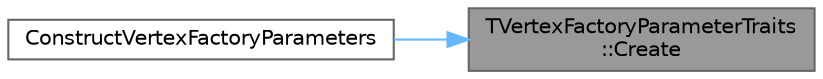 digraph "TVertexFactoryParameterTraits::Create"
{
 // INTERACTIVE_SVG=YES
 // LATEX_PDF_SIZE
  bgcolor="transparent";
  edge [fontname=Helvetica,fontsize=10,labelfontname=Helvetica,labelfontsize=10];
  node [fontname=Helvetica,fontsize=10,shape=box,height=0.2,width=0.4];
  rankdir="RL";
  Node1 [id="Node000001",label="TVertexFactoryParameterTraits\l::Create",height=0.2,width=0.4,color="gray40", fillcolor="grey60", style="filled", fontcolor="black",tooltip=" "];
  Node1 -> Node2 [id="edge1_Node000001_Node000002",dir="back",color="steelblue1",style="solid",tooltip=" "];
  Node2 [id="Node000002",label="ConstructVertexFactoryParameters",height=0.2,width=0.4,color="grey40", fillcolor="white", style="filled",URL="$d8/dc4/VertexFactory_8h.html#ad970c5e0aa9ac4c1b3dbba0f9be6fccc",tooltip=" "];
}

